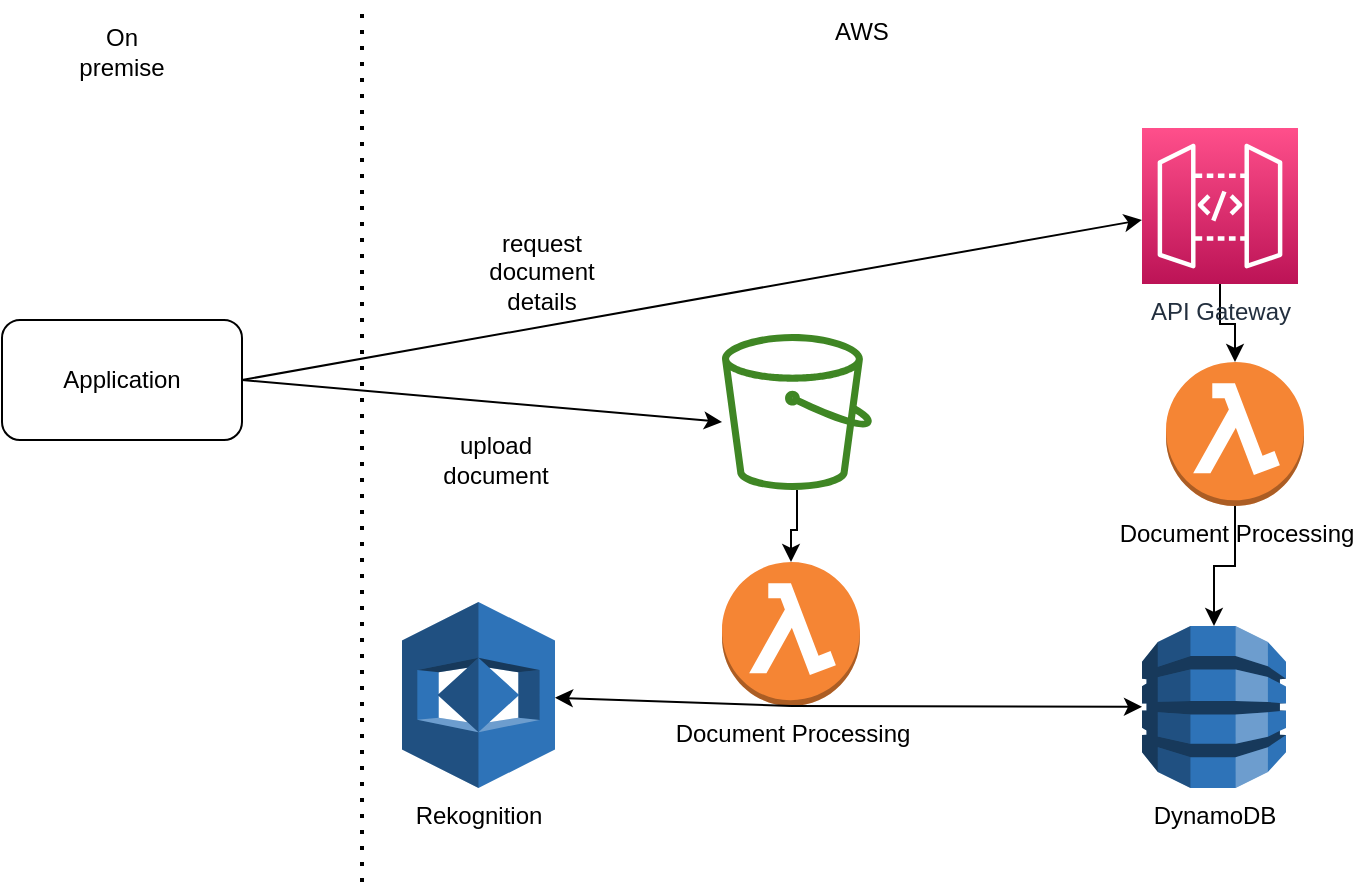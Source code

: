 <mxfile version="20.2.2" type="device"><diagram id="gmS1wuQ4lR25kL3mpwq5" name="Page-1"><mxGraphModel dx="1158" dy="1287" grid="1" gridSize="10" guides="1" tooltips="1" connect="1" arrows="1" fold="1" page="1" pageScale="1" pageWidth="827" pageHeight="1169" math="0" shadow="0"><root><mxCell id="0"/><mxCell id="1" parent="0"/><mxCell id="82ZYpf-VsO3R_N3vZW9j-18" value="" style="edgeStyle=orthogonalEdgeStyle;rounded=0;orthogonalLoop=1;jettySize=auto;html=1;" edge="1" parent="1" source="vULSSEbqliYuc7Bw1PA5-1" target="82ZYpf-VsO3R_N3vZW9j-7"><mxGeometry relative="1" as="geometry"/></mxCell><mxCell id="vULSSEbqliYuc7Bw1PA5-1" value="" style="sketch=0;outlineConnect=0;fontColor=#232F3E;gradientColor=none;fillColor=#3F8624;strokeColor=none;dashed=0;verticalLabelPosition=bottom;verticalAlign=top;align=center;html=1;fontSize=12;fontStyle=0;aspect=fixed;pointerEvents=1;shape=mxgraph.aws4.bucket;" parent="1" vertex="1"><mxGeometry x="420" y="196" width="75" height="78" as="geometry"/></mxCell><mxCell id="82ZYpf-VsO3R_N3vZW9j-1" value="Application" style="rounded=1;whiteSpace=wrap;html=1;" vertex="1" parent="1"><mxGeometry x="60" y="189" width="120" height="60" as="geometry"/></mxCell><mxCell id="82ZYpf-VsO3R_N3vZW9j-2" value="" style="endArrow=none;dashed=1;html=1;dashPattern=1 3;strokeWidth=2;rounded=0;" edge="1" parent="1"><mxGeometry width="50" height="50" relative="1" as="geometry"><mxPoint x="240" y="470" as="sourcePoint"/><mxPoint x="240" y="30" as="targetPoint"/></mxGeometry></mxCell><mxCell id="82ZYpf-VsO3R_N3vZW9j-3" value="On premise" style="text;html=1;strokeColor=none;fillColor=none;align=center;verticalAlign=middle;whiteSpace=wrap;rounded=0;" vertex="1" parent="1"><mxGeometry x="90" y="40" width="60" height="30" as="geometry"/></mxCell><mxCell id="82ZYpf-VsO3R_N3vZW9j-4" value="AWS" style="text;html=1;strokeColor=none;fillColor=none;align=center;verticalAlign=middle;whiteSpace=wrap;rounded=0;" vertex="1" parent="1"><mxGeometry x="460" y="30" width="60" height="30" as="geometry"/></mxCell><mxCell id="82ZYpf-VsO3R_N3vZW9j-5" value="" style="endArrow=classic;html=1;rounded=0;exitX=1;exitY=0.5;exitDx=0;exitDy=0;entryX=0;entryY=0.564;entryDx=0;entryDy=0;entryPerimeter=0;" edge="1" parent="1" source="82ZYpf-VsO3R_N3vZW9j-1" target="vULSSEbqliYuc7Bw1PA5-1"><mxGeometry width="50" height="50" relative="1" as="geometry"><mxPoint x="390" y="680" as="sourcePoint"/><mxPoint x="410" y="220" as="targetPoint"/></mxGeometry></mxCell><mxCell id="82ZYpf-VsO3R_N3vZW9j-6" value="upload document" style="text;html=1;strokeColor=none;fillColor=none;align=center;verticalAlign=middle;whiteSpace=wrap;rounded=0;" vertex="1" parent="1"><mxGeometry x="276.5" y="244" width="60" height="30" as="geometry"/></mxCell><mxCell id="82ZYpf-VsO3R_N3vZW9j-7" value="Document Processing" style="outlineConnect=0;dashed=0;verticalLabelPosition=bottom;verticalAlign=top;align=center;html=1;shape=mxgraph.aws3.lambda_function;fillColor=#F58534;gradientColor=none;" vertex="1" parent="1"><mxGeometry x="420" y="310" width="69" height="72" as="geometry"/></mxCell><mxCell id="82ZYpf-VsO3R_N3vZW9j-8" value="Rekognition" style="outlineConnect=0;dashed=0;verticalLabelPosition=bottom;verticalAlign=top;align=center;html=1;shape=mxgraph.aws3.rekognition;fillColor=#2E73B8;gradientColor=none;" vertex="1" parent="1"><mxGeometry x="260" y="330" width="76.5" height="93" as="geometry"/></mxCell><mxCell id="82ZYpf-VsO3R_N3vZW9j-9" value="" style="endArrow=classic;html=1;rounded=0;exitX=0.5;exitY=1;exitDx=0;exitDy=0;exitPerimeter=0;" edge="1" parent="1" source="82ZYpf-VsO3R_N3vZW9j-7" target="82ZYpf-VsO3R_N3vZW9j-8"><mxGeometry width="50" height="50" relative="1" as="geometry"><mxPoint x="390" y="680" as="sourcePoint"/><mxPoint x="440" y="630" as="targetPoint"/></mxGeometry></mxCell><mxCell id="82ZYpf-VsO3R_N3vZW9j-10" value="DynamoDB" style="outlineConnect=0;dashed=0;verticalLabelPosition=bottom;verticalAlign=top;align=center;html=1;shape=mxgraph.aws3.dynamo_db;fillColor=#2E73B8;gradientColor=none;" vertex="1" parent="1"><mxGeometry x="630" y="342" width="72" height="81" as="geometry"/></mxCell><mxCell id="82ZYpf-VsO3R_N3vZW9j-11" value="" style="endArrow=classic;html=1;rounded=0;exitX=0.5;exitY=1;exitDx=0;exitDy=0;exitPerimeter=0;" edge="1" parent="1" source="82ZYpf-VsO3R_N3vZW9j-7" target="82ZYpf-VsO3R_N3vZW9j-10"><mxGeometry width="50" height="50" relative="1" as="geometry"><mxPoint x="464.5" y="392" as="sourcePoint"/><mxPoint x="520" y="470" as="targetPoint"/></mxGeometry></mxCell><mxCell id="82ZYpf-VsO3R_N3vZW9j-16" value="" style="edgeStyle=orthogonalEdgeStyle;rounded=0;orthogonalLoop=1;jettySize=auto;html=1;" edge="1" parent="1" source="82ZYpf-VsO3R_N3vZW9j-12" target="82ZYpf-VsO3R_N3vZW9j-15"><mxGeometry relative="1" as="geometry"/></mxCell><mxCell id="82ZYpf-VsO3R_N3vZW9j-12" value="API Gateway" style="sketch=0;points=[[0,0,0],[0.25,0,0],[0.5,0,0],[0.75,0,0],[1,0,0],[0,1,0],[0.25,1,0],[0.5,1,0],[0.75,1,0],[1,1,0],[0,0.25,0],[0,0.5,0],[0,0.75,0],[1,0.25,0],[1,0.5,0],[1,0.75,0]];outlineConnect=0;fontColor=#232F3E;gradientColor=#FF4F8B;gradientDirection=north;fillColor=#BC1356;strokeColor=#ffffff;dashed=0;verticalLabelPosition=bottom;verticalAlign=top;align=center;html=1;fontSize=12;fontStyle=0;aspect=fixed;shape=mxgraph.aws4.resourceIcon;resIcon=mxgraph.aws4.api_gateway;" vertex="1" parent="1"><mxGeometry x="630" y="93" width="78" height="78" as="geometry"/></mxCell><mxCell id="82ZYpf-VsO3R_N3vZW9j-13" value="" style="endArrow=classic;html=1;rounded=0;exitX=1;exitY=0.5;exitDx=0;exitDy=0;" edge="1" parent="1" source="82ZYpf-VsO3R_N3vZW9j-1" target="82ZYpf-VsO3R_N3vZW9j-12"><mxGeometry width="50" height="50" relative="1" as="geometry"><mxPoint x="190" y="229" as="sourcePoint"/><mxPoint x="430.007" y="249.992" as="targetPoint"/></mxGeometry></mxCell><mxCell id="82ZYpf-VsO3R_N3vZW9j-14" value="request document details" style="text;html=1;strokeColor=none;fillColor=none;align=center;verticalAlign=middle;whiteSpace=wrap;rounded=0;" vertex="1" parent="1"><mxGeometry x="300" y="150" width="60" height="30" as="geometry"/></mxCell><mxCell id="82ZYpf-VsO3R_N3vZW9j-17" value="" style="edgeStyle=orthogonalEdgeStyle;rounded=0;orthogonalLoop=1;jettySize=auto;html=1;" edge="1" parent="1" source="82ZYpf-VsO3R_N3vZW9j-15" target="82ZYpf-VsO3R_N3vZW9j-10"><mxGeometry relative="1" as="geometry"/></mxCell><mxCell id="82ZYpf-VsO3R_N3vZW9j-15" value="Document Processing" style="outlineConnect=0;dashed=0;verticalLabelPosition=bottom;verticalAlign=top;align=center;html=1;shape=mxgraph.aws3.lambda_function;fillColor=#F58534;gradientColor=none;" vertex="1" parent="1"><mxGeometry x="642" y="210" width="69" height="72" as="geometry"/></mxCell></root></mxGraphModel></diagram></mxfile>